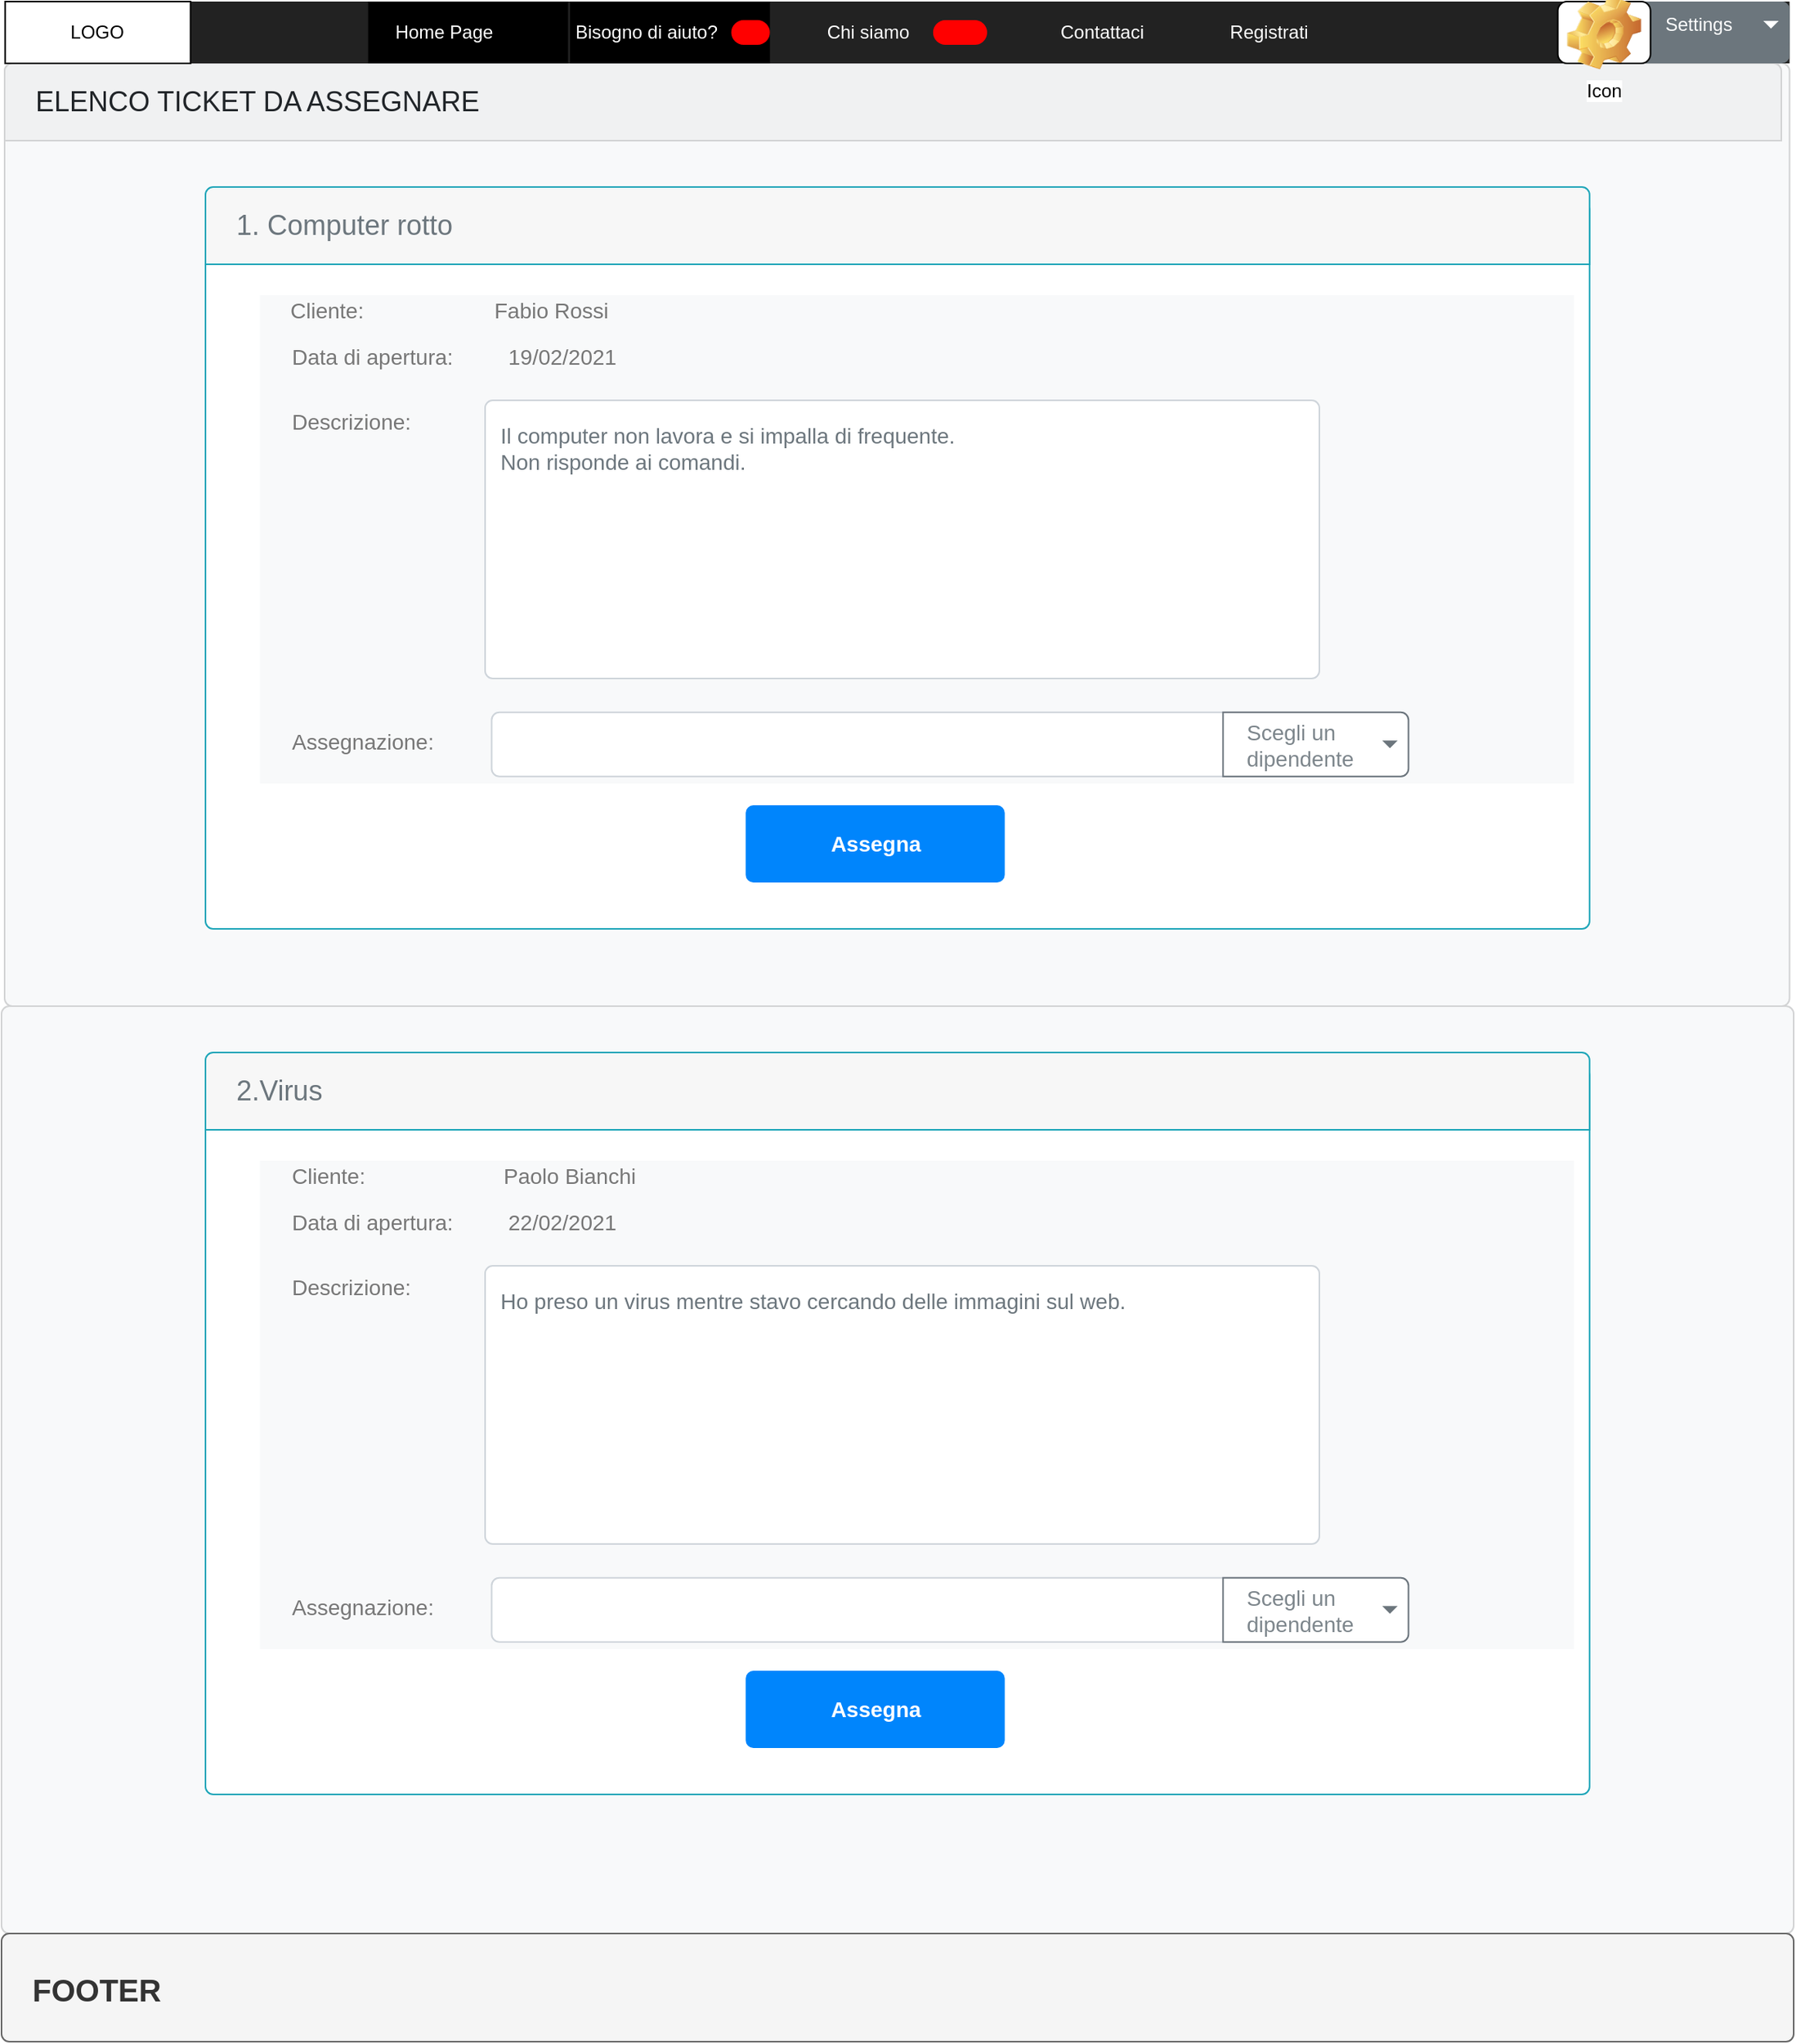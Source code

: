 <mxfile version="14.4.2" type="device"><diagram name="Page-1" id="c9db0220-8083-56f3-ca83-edcdcd058819"><mxGraphModel dx="868" dy="404" grid="1" gridSize="10" guides="1" tooltips="1" connect="1" arrows="1" fold="1" page="1" pageScale="1.5" pageWidth="826" pageHeight="1169" background="#ffffff" math="0" shadow="0"><root><mxCell id="0" style=";html=1;"/><mxCell id="1" style=";html=1;" parent="0"/><mxCell id="gCLl1Mf3hmB_YQIH9XAH-63" value="" style="html=1;shadow=0;dashed=0;shape=mxgraph.bootstrap.rrect;rSize=5;strokeColor=#D2D3D4;html=1;whiteSpace=wrap;fillColor=#F8F9FA;fontColor=#212529;verticalAlign=bottom;align=left;spacing=20;spacingBottom=0;fontSize=14;" vertex="1" parent="1"><mxGeometry x="40" y="690" width="1160" height="600" as="geometry"/></mxCell><mxCell id="gCLl1Mf3hmB_YQIH9XAH-14" value="" style="html=1;shadow=0;dashed=0;shape=mxgraph.bootstrap.rrect;rSize=5;strokeColor=#D2D3D4;html=1;whiteSpace=wrap;fillColor=#F8F9FA;fontColor=#212529;verticalAlign=bottom;align=left;spacing=20;spacingBottom=0;fontSize=14;" vertex="1" parent="1"><mxGeometry x="42" y="80" width="1155.32" height="610" as="geometry"/></mxCell><mxCell id="gCLl1Mf3hmB_YQIH9XAH-15" value="ELENCO TICKET DA ASSEGNARE" style="html=1;shadow=0;dashed=0;shape=mxgraph.bootstrap.topButton;rSize=5;perimeter=none;whiteSpace=wrap;fillColor=#F0F1F2;strokeColor=#D2D3D4;fontColor=#212529;resizeWidth=1;fontSize=18;align=left;spacing=20;" vertex="1" parent="gCLl1Mf3hmB_YQIH9XAH-14"><mxGeometry width="1150" height="50" relative="1" as="geometry"/></mxCell><mxCell id="gCLl1Mf3hmB_YQIH9XAH-26" value="" style="html=1;shadow=0;dashed=0;shape=mxgraph.bootstrap.rrect;rSize=5;strokeColor=#1CA5B8;html=1;whiteSpace=wrap;fillColor=#ffffff;fontColor=#1CA5B8;verticalAlign=bottom;align=left;spacing=20;spacingBottom=0;fontSize=14;" vertex="1" parent="gCLl1Mf3hmB_YQIH9XAH-14"><mxGeometry x="130" y="90" width="895.88" height="470" as="geometry"/></mxCell><mxCell id="gCLl1Mf3hmB_YQIH9XAH-27" value="1. Computer rotto" style="html=1;shadow=0;dashed=0;shape=mxgraph.bootstrap.topButton;rSize=5;perimeter=none;whiteSpace=wrap;fillColor=#F7F7F7;strokeColor=#1CA5B8;fontColor=#6C767D;resizeWidth=1;fontSize=18;align=left;spacing=20;" vertex="1" parent="gCLl1Mf3hmB_YQIH9XAH-26"><mxGeometry width="895.88" height="50" relative="1" as="geometry"><mxPoint y="-10" as="offset"/></mxGeometry></mxCell><mxCell id="gCLl1Mf3hmB_YQIH9XAH-13" value="Assegna" style="html=1;shadow=0;dashed=0;shape=mxgraph.bootstrap.rrect;rSize=5;strokeColor=none;strokeWidth=1;fillColor=#0085FC;fontColor=#FFFFFF;whiteSpace=wrap;align=center;verticalAlign=middle;spacingLeft=0;fontStyle=1;fontSize=14;spacing=5;" vertex="1" parent="gCLl1Mf3hmB_YQIH9XAH-26"><mxGeometry x="349.66" y="390" width="167.69" height="50" as="geometry"/></mxCell><mxCell id="gCLl1Mf3hmB_YQIH9XAH-39" value="" style="html=1;shadow=0;dashed=0;fillColor=#F8F9FA;strokeColor=none;fontSize=16;fontColor=#181819;align=left;spacing=15;" vertex="1" parent="gCLl1Mf3hmB_YQIH9XAH-26"><mxGeometry x="35.23" y="60" width="850.58" height="316" as="geometry"/></mxCell><mxCell id="gCLl1Mf3hmB_YQIH9XAH-40" value="Il computer non lavora e si impalla di frequente.&lt;br&gt;Non risponde ai comandi.&lt;br&gt;&lt;br&gt;&lt;br&gt;&lt;br&gt;&lt;br&gt;&lt;br&gt;&lt;br&gt;&lt;br&gt;" style="html=1;shadow=0;dashed=0;shape=mxgraph.bootstrap.rrect;rSize=5;fontSize=14;fontColor=#6C767D;strokeColor=#CED4DA;fillColor=#ffffff;align=left;spacing=10;" vertex="1" parent="gCLl1Mf3hmB_YQIH9XAH-39"><mxGeometry width="540" height="180" relative="1" as="geometry"><mxPoint x="145.75" y="68" as="offset"/></mxGeometry></mxCell><mxCell id="gCLl1Mf3hmB_YQIH9XAH-36" value="" style="html=1;shadow=0;dashed=0;shape=mxgraph.bootstrap.rrect;rSize=5;strokeColor=#CED4DA;html=1;whiteSpace=wrap;fillColor=#FFFFFF;fontColor=#7D868C;align=left;spacing=15;spacingLeft=40;fontSize=14;" vertex="1" parent="gCLl1Mf3hmB_YQIH9XAH-39"><mxGeometry x="150" y="269.93" width="593.43" height="41.44" as="geometry"/></mxCell><mxCell id="gCLl1Mf3hmB_YQIH9XAH-37" value="Scegli un dipendente" style="html=1;shadow=0;dashed=0;shape=mxgraph.bootstrap.rightButton;strokeColor=#6C757D;gradientColor=inherit;fontColor=inherit;fillColor=inherit;rSize=5;perimeter=none;whiteSpace=wrap;resizeHeight=1;fontSize=14;align=left;spacing=15;" vertex="1" parent="gCLl1Mf3hmB_YQIH9XAH-36"><mxGeometry x="1" width="120" height="41.44" relative="1" as="geometry"><mxPoint x="-120" as="offset"/></mxGeometry></mxCell><mxCell id="gCLl1Mf3hmB_YQIH9XAH-38" value="" style="shape=triangle;direction=south;fillColor=#6C767D;strokeColor=none;perimeter=none;" vertex="1" parent="gCLl1Mf3hmB_YQIH9XAH-37"><mxGeometry x="1" y="0.5" width="10" height="5" relative="1" as="geometry"><mxPoint x="-17" y="-2.5" as="offset"/></mxGeometry></mxCell><mxCell id="gCLl1Mf3hmB_YQIH9XAH-42" value="Descrizione:" style="strokeColor=none;fillColor=none;fontColor=#777777;whiteSpace=wrap;align=left;verticalAlign=middle;fontStyle=0;fontSize=14;" vertex="1" parent="gCLl1Mf3hmB_YQIH9XAH-39"><mxGeometry x="18.432" y="59.997" width="149.313" height="44.942" as="geometry"/></mxCell><mxCell id="gCLl1Mf3hmB_YQIH9XAH-46" value="Data di apertura: " style="strokeColor=none;fillColor=none;fontColor=#777777;whiteSpace=wrap;align=left;verticalAlign=middle;fontStyle=0;fontSize=14;" vertex="1" parent="gCLl1Mf3hmB_YQIH9XAH-39"><mxGeometry x="18.43" y="20" width="150" height="40" as="geometry"/></mxCell><mxCell id="gCLl1Mf3hmB_YQIH9XAH-49" value="19/02/2021" style="strokeColor=none;fillColor=none;fontColor=#777777;whiteSpace=wrap;align=left;verticalAlign=middle;fontStyle=0;fontSize=14;" vertex="1" parent="gCLl1Mf3hmB_YQIH9XAH-39"><mxGeometry x="158.43" y="20" width="150" height="40" as="geometry"/></mxCell><mxCell id="gCLl1Mf3hmB_YQIH9XAH-50" value="Assegnazione:" style="strokeColor=none;fillColor=none;fontColor=#777777;whiteSpace=wrap;align=left;verticalAlign=middle;fontStyle=0;fontSize=14;" vertex="1" parent="gCLl1Mf3hmB_YQIH9XAH-39"><mxGeometry x="18.432" y="266.427" width="149.313" height="44.942" as="geometry"/></mxCell><mxCell id="gCLl1Mf3hmB_YQIH9XAH-69" value="Fabio Rossi" style="strokeColor=none;fillColor=none;fontColor=#777777;whiteSpace=wrap;align=left;verticalAlign=middle;fontStyle=0;fontSize=14;" vertex="1" parent="gCLl1Mf3hmB_YQIH9XAH-39"><mxGeometry x="150" y="-10" width="150" height="40" as="geometry"/></mxCell><mxCell id="gCLl1Mf3hmB_YQIH9XAH-68" value="Cliente:" style="strokeColor=none;fillColor=none;fontColor=#777777;whiteSpace=wrap;align=left;verticalAlign=middle;fontStyle=0;fontSize=14;" vertex="1" parent="gCLl1Mf3hmB_YQIH9XAH-39"><mxGeometry x="17.74" y="-10" width="150" height="40" as="geometry"/></mxCell><mxCell id="3d76a8aef4d5c911-1" value="" style="html=1;shadow=0;dashed=0;shape=mxgraph.bootstrap.rect;fillColor=#222222;strokeColor=none;whiteSpace=wrap;rounded=0;fontSize=12;fontColor=#000000;align=center;" parent="1" vertex="1"><mxGeometry x="47.32" y="40" width="1150" height="40" as="geometry"/></mxCell><mxCell id="3d76a8aef4d5c911-2" value="Company" style="html=1;shadow=0;dashed=0;fillColor=none;strokeColor=none;shape=mxgraph.bootstrap.rect;fontColor=#999999;fontSize=14;whiteSpace=wrap;" parent="3d76a8aef4d5c911-1" vertex="1"><mxGeometry width="115" height="40" as="geometry"/></mxCell><mxCell id="3d76a8aef4d5c911-3" value="Bisogno di aiuto?" style="html=1;shadow=0;dashed=0;shape=mxgraph.bootstrap.rect;fillColor=#000000;strokeColor=none;fontColor=#ffffff;spacingRight=30;whiteSpace=wrap;" parent="3d76a8aef4d5c911-1" vertex="1"><mxGeometry x="360.63" width="129.375" height="40" as="geometry"/></mxCell><mxCell id="3d76a8aef4d5c911-4" value="" style="html=1;shadow=0;dashed=0;shape=mxgraph.bootstrap.rrect;rSize=8;fillColor=#ff0000;strokeColor=none;fontColor=#ffffff;whiteSpace=wrap;" parent="3d76a8aef4d5c911-3" vertex="1"><mxGeometry x="1" y="0.5" width="25" height="16" relative="1" as="geometry"><mxPoint x="105.63" y="-8" as="offset"/></mxGeometry></mxCell><mxCell id="3d76a8aef4d5c911-5" value="&lt;font color=&quot;#ffffff&quot;&gt;Chi siamo&lt;/font&gt;" style="html=1;shadow=0;dashed=0;fillColor=none;strokeColor=none;shape=mxgraph.bootstrap.rect;fontColor=#999999;spacingRight=30;whiteSpace=wrap;" parent="3d76a8aef4d5c911-1" vertex="1"><mxGeometry x="490.005" width="158.125" height="40" as="geometry"/></mxCell><mxCell id="3d76a8aef4d5c911-6" value="" style="html=1;shadow=0;dashed=0;shape=mxgraph.bootstrap.rrect;rSize=8;fillColor=#ff0000;strokeColor=none;fontColor=#ffffff;whiteSpace=wrap;" parent="3d76a8aef4d5c911-5" vertex="1"><mxGeometry x="1" y="0.5" width="25" height="16" relative="1" as="geometry"><mxPoint x="-42.5" y="-8" as="offset"/></mxGeometry></mxCell><mxCell id="3d76a8aef4d5c911-7" value="&lt;font color=&quot;#ffffff&quot;&gt;Contattaci&lt;/font&gt;" style="html=1;shadow=0;dashed=0;fillColor=none;strokeColor=none;shape=mxgraph.bootstrap.rect;fontColor=#999999;whiteSpace=wrap;" parent="3d76a8aef4d5c911-1" vertex="1"><mxGeometry x="648.13" width="115" height="40" as="geometry"/></mxCell><mxCell id="3d76a8aef4d5c911-8" value="&lt;font color=&quot;#ffffff&quot;&gt;Registrati&lt;/font&gt;" style="html=1;shadow=0;dashed=0;fillColor=none;strokeColor=none;shape=mxgraph.bootstrap.rect;fontColor=#999999;whiteSpace=wrap;" parent="3d76a8aef4d5c911-1" vertex="1"><mxGeometry x="763.13" width="100.625" height="40" as="geometry"/></mxCell><mxCell id="gCLl1Mf3hmB_YQIH9XAH-1" value="LOGO" style="rounded=0;whiteSpace=wrap;html=1;" vertex="1" parent="3d76a8aef4d5c911-1"><mxGeometry x="-5" width="120" height="40" as="geometry"/></mxCell><mxCell id="gCLl1Mf3hmB_YQIH9XAH-2" value="" style="html=1;shadow=0;dashed=0;shape=mxgraph.bootstrap.rrect;rSize=5;strokeColor=none;html=1;whiteSpace=wrap;fillColor=#6C767D;fontColor=#ffffff;" vertex="1" parent="3d76a8aef4d5c911-1"><mxGeometry x="1000" width="150" height="40" as="geometry"/></mxCell><mxCell id="gCLl1Mf3hmB_YQIH9XAH-5" value="&lt;font color=&quot;#ffffff&quot;&gt;Settings&lt;/font&gt;" style="strokeColor=inherit;fillColor=inherit;gradientColor=inherit;fontColor=inherit;html=1;shadow=0;dashed=0;shape=mxgraph.bootstrap.rightButton;rSize=5;perimeter=none;whiteSpace=wrap;resizeHeight=1;align=left;spacing=10;" vertex="1" parent="gCLl1Mf3hmB_YQIH9XAH-2"><mxGeometry x="1" width="90" height="30" relative="1" as="geometry"><mxPoint x="-90" as="offset"/></mxGeometry></mxCell><mxCell id="gCLl1Mf3hmB_YQIH9XAH-6" value="" style="shape=triangle;direction=south;fillColor=#ffffff;strokeColor=none;perimeter=none;" vertex="1" parent="gCLl1Mf3hmB_YQIH9XAH-5"><mxGeometry x="1" y="0.5" width="10" height="5" relative="1" as="geometry"><mxPoint x="-17" y="-2.5" as="offset"/></mxGeometry></mxCell><mxCell id="gCLl1Mf3hmB_YQIH9XAH-11" value="Icon" style="icon;html=1;image=img/clipart/Gear_128x128.png" vertex="1" parent="gCLl1Mf3hmB_YQIH9XAH-2"><mxGeometry width="60" height="40" as="geometry"/></mxCell><mxCell id="gCLl1Mf3hmB_YQIH9XAH-7" value="Home Page" style="html=1;shadow=0;dashed=0;shape=mxgraph.bootstrap.rect;fillColor=#000000;strokeColor=none;fontColor=#ffffff;spacingRight=30;whiteSpace=wrap;" vertex="1" parent="3d76a8aef4d5c911-1"><mxGeometry x="230" width="129.375" height="40" as="geometry"/></mxCell><mxCell id="gCLl1Mf3hmB_YQIH9XAH-8" value="" style="html=1;shadow=0;dashed=0;shape=mxgraph.bootstrap.rrect;rSize=8;fillColor=#ff0000;strokeColor=none;fontColor=#ffffff;whiteSpace=wrap;" vertex="1" parent="gCLl1Mf3hmB_YQIH9XAH-7"><mxGeometry x="1" y="0.5" width="25" height="16" relative="1" as="geometry"><mxPoint x="105.63" y="-8" as="offset"/></mxGeometry></mxCell><mxCell id="gCLl1Mf3hmB_YQIH9XAH-51" value="" style="html=1;shadow=0;dashed=0;shape=mxgraph.bootstrap.rrect;rSize=5;strokeColor=#1CA5B8;html=1;whiteSpace=wrap;fillColor=#ffffff;fontColor=#1CA5B8;verticalAlign=bottom;align=left;spacing=20;spacingBottom=0;fontSize=14;" vertex="1" parent="1"><mxGeometry x="172" y="730" width="895.88" height="470" as="geometry"/></mxCell><mxCell id="gCLl1Mf3hmB_YQIH9XAH-52" value="2.Virus" style="html=1;shadow=0;dashed=0;shape=mxgraph.bootstrap.topButton;rSize=5;perimeter=none;whiteSpace=wrap;fillColor=#F7F7F7;strokeColor=#1CA5B8;fontColor=#6C767D;resizeWidth=1;fontSize=18;align=left;spacing=20;" vertex="1" parent="gCLl1Mf3hmB_YQIH9XAH-51"><mxGeometry width="895.88" height="50" relative="1" as="geometry"><mxPoint y="-10" as="offset"/></mxGeometry></mxCell><mxCell id="gCLl1Mf3hmB_YQIH9XAH-53" value="Assegna" style="html=1;shadow=0;dashed=0;shape=mxgraph.bootstrap.rrect;rSize=5;strokeColor=none;strokeWidth=1;fillColor=#0085FC;fontColor=#FFFFFF;whiteSpace=wrap;align=center;verticalAlign=middle;spacingLeft=0;fontStyle=1;fontSize=14;spacing=5;" vertex="1" parent="gCLl1Mf3hmB_YQIH9XAH-51"><mxGeometry x="349.66" y="390" width="167.69" height="50" as="geometry"/></mxCell><mxCell id="gCLl1Mf3hmB_YQIH9XAH-54" value="" style="html=1;shadow=0;dashed=0;fillColor=#F8F9FA;strokeColor=none;fontSize=16;fontColor=#181819;align=left;spacing=15;" vertex="1" parent="gCLl1Mf3hmB_YQIH9XAH-51"><mxGeometry x="35.23" y="60" width="850.58" height="316" as="geometry"/></mxCell><mxCell id="gCLl1Mf3hmB_YQIH9XAH-55" value="Ho preso un virus mentre stavo cercando delle immagini sul web.&lt;br&gt;&lt;br&gt;&lt;br&gt;&lt;br&gt;&lt;br&gt;&lt;br&gt;&lt;br&gt;&lt;br&gt;&amp;nbsp;" style="html=1;shadow=0;dashed=0;shape=mxgraph.bootstrap.rrect;rSize=5;fontSize=14;fontColor=#6C767D;strokeColor=#CED4DA;fillColor=#ffffff;align=left;spacing=10;" vertex="1" parent="gCLl1Mf3hmB_YQIH9XAH-54"><mxGeometry width="540" height="180" relative="1" as="geometry"><mxPoint x="145.75" y="68" as="offset"/></mxGeometry></mxCell><mxCell id="gCLl1Mf3hmB_YQIH9XAH-56" value="" style="html=1;shadow=0;dashed=0;shape=mxgraph.bootstrap.rrect;rSize=5;strokeColor=#CED4DA;html=1;whiteSpace=wrap;fillColor=#FFFFFF;fontColor=#7D868C;align=left;spacing=15;spacingLeft=40;fontSize=14;" vertex="1" parent="gCLl1Mf3hmB_YQIH9XAH-54"><mxGeometry x="150" y="269.93" width="593.43" height="41.44" as="geometry"/></mxCell><mxCell id="gCLl1Mf3hmB_YQIH9XAH-57" value="Scegli un dipendente" style="html=1;shadow=0;dashed=0;shape=mxgraph.bootstrap.rightButton;strokeColor=#6C757D;gradientColor=inherit;fontColor=inherit;fillColor=inherit;rSize=5;perimeter=none;whiteSpace=wrap;resizeHeight=1;fontSize=14;align=left;spacing=15;" vertex="1" parent="gCLl1Mf3hmB_YQIH9XAH-56"><mxGeometry x="1" width="120" height="41.44" relative="1" as="geometry"><mxPoint x="-120" as="offset"/></mxGeometry></mxCell><mxCell id="gCLl1Mf3hmB_YQIH9XAH-58" value="" style="shape=triangle;direction=south;fillColor=#6C767D;strokeColor=none;perimeter=none;" vertex="1" parent="gCLl1Mf3hmB_YQIH9XAH-57"><mxGeometry x="1" y="0.5" width="10" height="5" relative="1" as="geometry"><mxPoint x="-17" y="-2.5" as="offset"/></mxGeometry></mxCell><mxCell id="gCLl1Mf3hmB_YQIH9XAH-59" value="Descrizione:" style="strokeColor=none;fillColor=none;fontColor=#777777;whiteSpace=wrap;align=left;verticalAlign=middle;fontStyle=0;fontSize=14;" vertex="1" parent="gCLl1Mf3hmB_YQIH9XAH-54"><mxGeometry x="18.432" y="59.997" width="149.313" height="44.942" as="geometry"/></mxCell><mxCell id="gCLl1Mf3hmB_YQIH9XAH-60" value="Data di apertura: " style="strokeColor=none;fillColor=none;fontColor=#777777;whiteSpace=wrap;align=left;verticalAlign=middle;fontStyle=0;fontSize=14;" vertex="1" parent="gCLl1Mf3hmB_YQIH9XAH-54"><mxGeometry x="18.43" y="20" width="150" height="40" as="geometry"/></mxCell><mxCell id="gCLl1Mf3hmB_YQIH9XAH-61" value="22/02/2021" style="strokeColor=none;fillColor=none;fontColor=#777777;whiteSpace=wrap;align=left;verticalAlign=middle;fontStyle=0;fontSize=14;" vertex="1" parent="gCLl1Mf3hmB_YQIH9XAH-54"><mxGeometry x="158.43" y="20" width="150" height="40" as="geometry"/></mxCell><mxCell id="gCLl1Mf3hmB_YQIH9XAH-62" value="Assegnazione:" style="strokeColor=none;fillColor=none;fontColor=#777777;whiteSpace=wrap;align=left;verticalAlign=middle;fontStyle=0;fontSize=14;" vertex="1" parent="gCLl1Mf3hmB_YQIH9XAH-54"><mxGeometry x="18.432" y="266.427" width="149.313" height="44.942" as="geometry"/></mxCell><mxCell id="gCLl1Mf3hmB_YQIH9XAH-71" value="Paolo Bianchi" style="strokeColor=none;fillColor=none;fontColor=#777777;whiteSpace=wrap;align=left;verticalAlign=middle;fontStyle=0;fontSize=14;" vertex="1" parent="gCLl1Mf3hmB_YQIH9XAH-54"><mxGeometry x="155.66" y="-10" width="150" height="40" as="geometry"/></mxCell><mxCell id="gCLl1Mf3hmB_YQIH9XAH-72" value="Cliente:" style="strokeColor=none;fillColor=none;fontColor=#777777;whiteSpace=wrap;align=left;verticalAlign=middle;fontStyle=0;fontSize=14;" vertex="1" parent="gCLl1Mf3hmB_YQIH9XAH-54"><mxGeometry x="18.43" y="-10" width="150" height="40" as="geometry"/></mxCell><mxCell id="gCLl1Mf3hmB_YQIH9XAH-65" value="&lt;span style=&quot;font-size: 20px&quot;&gt;&lt;b&gt;FOOTER&lt;/b&gt;&lt;/span&gt;" style="html=1;shadow=0;dashed=0;shape=mxgraph.bootstrap.rrect;rSize=5;strokeColor=#666666;html=1;whiteSpace=wrap;fillColor=#f5f5f5;fontColor=#333333;verticalAlign=top;align=left;spacing=20;fontSize=14;" vertex="1" parent="1"><mxGeometry x="40" y="1290" width="1160" height="70" as="geometry"/></mxCell></root></mxGraphModel></diagram></mxfile>